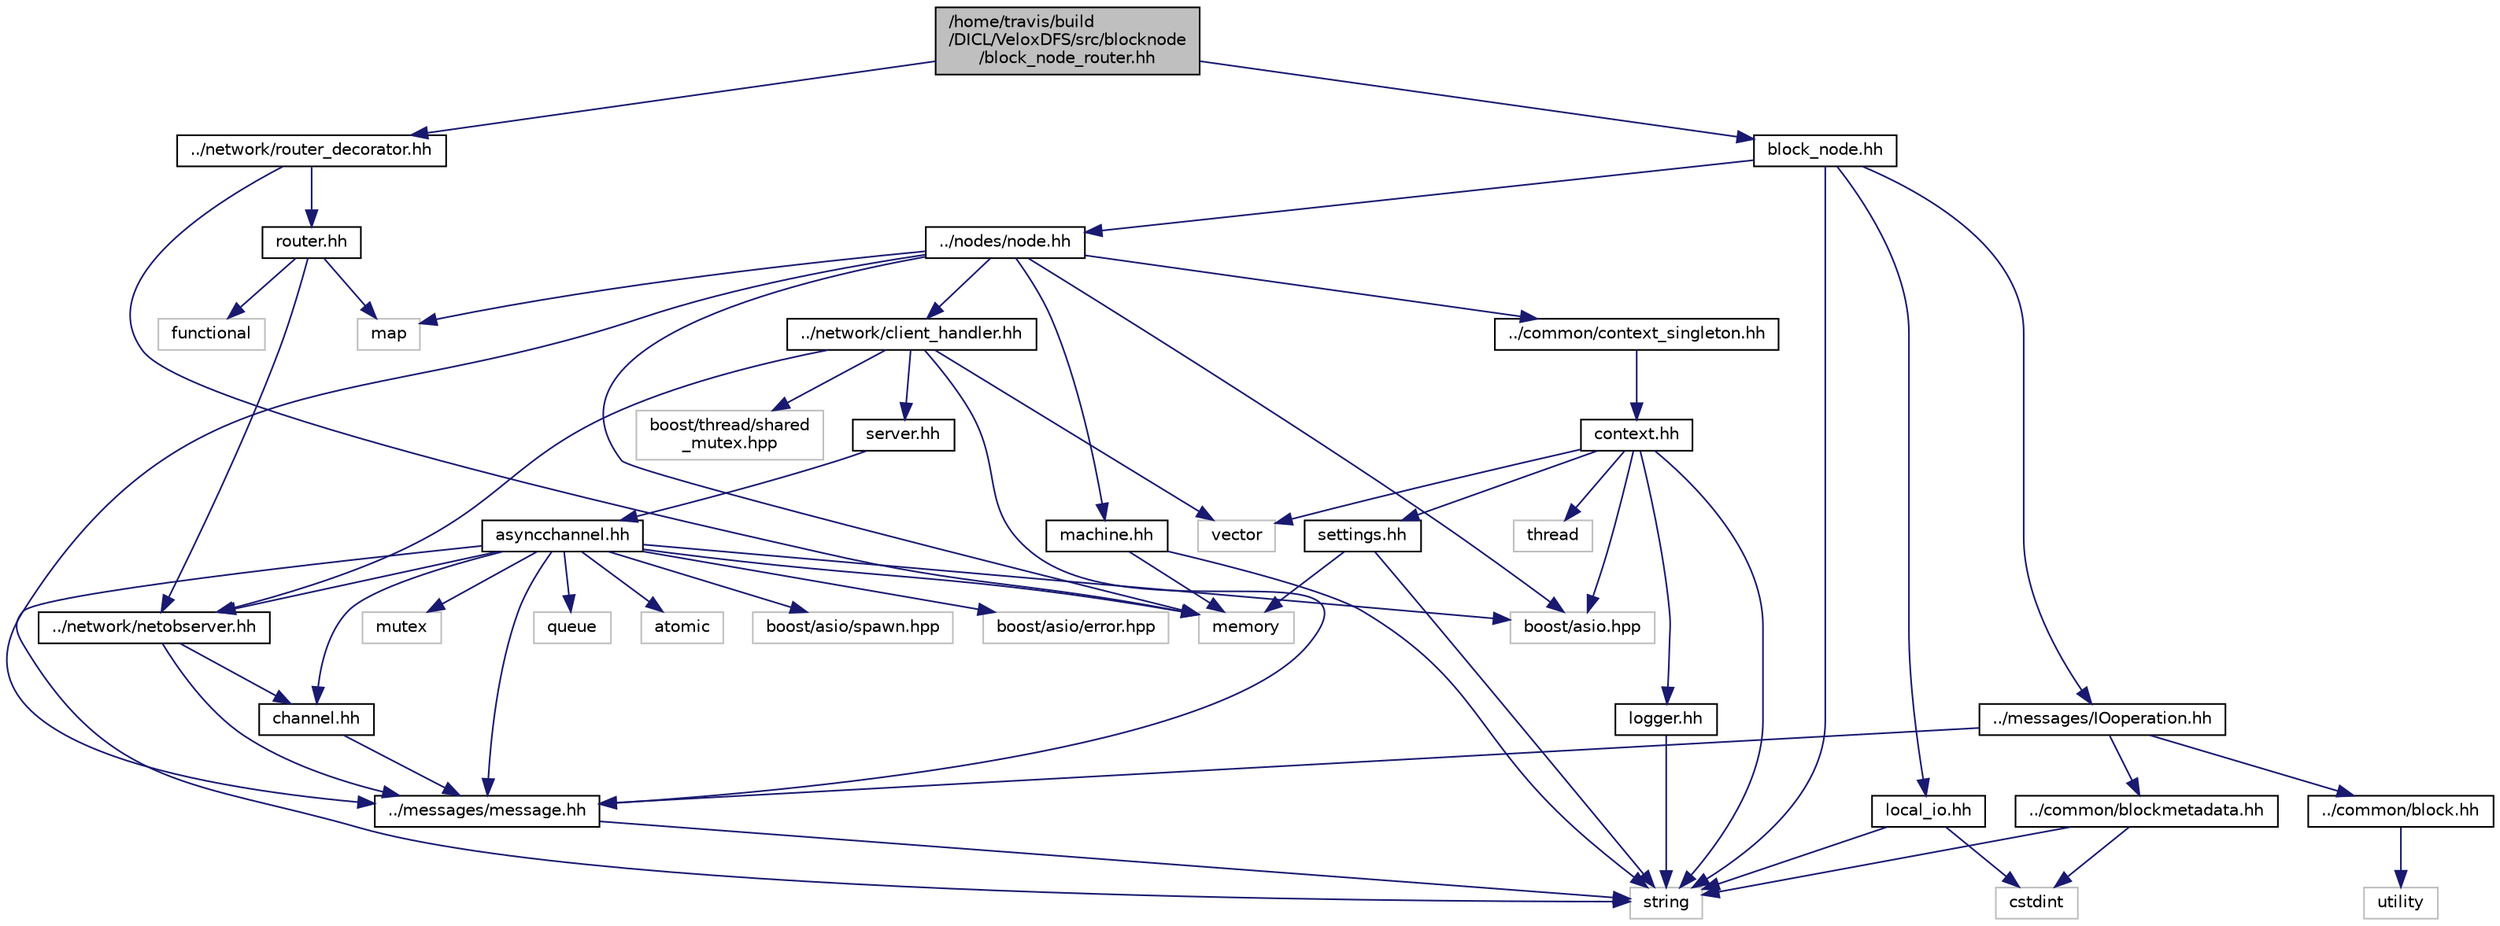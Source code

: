 digraph "/home/travis/build/DICL/VeloxDFS/src/blocknode/block_node_router.hh"
{
  edge [fontname="Helvetica",fontsize="10",labelfontname="Helvetica",labelfontsize="10"];
  node [fontname="Helvetica",fontsize="10",shape=record];
  Node1 [label="/home/travis/build\l/DICL/VeloxDFS/src/blocknode\l/block_node_router.hh",height=0.2,width=0.4,color="black", fillcolor="grey75", style="filled" fontcolor="black"];
  Node1 -> Node2 [color="midnightblue",fontsize="10",style="solid",fontname="Helvetica"];
  Node2 [label="../network/router_decorator.hh",height=0.2,width=0.4,color="black", fillcolor="white", style="filled",URL="$router__decorator_8hh.html"];
  Node2 -> Node3 [color="midnightblue",fontsize="10",style="solid",fontname="Helvetica"];
  Node3 [label="router.hh",height=0.2,width=0.4,color="black", fillcolor="white", style="filled",URL="$router_8hh.html"];
  Node3 -> Node4 [color="midnightblue",fontsize="10",style="solid",fontname="Helvetica"];
  Node4 [label="../network/netobserver.hh",height=0.2,width=0.4,color="black", fillcolor="white", style="filled",URL="$netobserver_8hh.html"];
  Node4 -> Node5 [color="midnightblue",fontsize="10",style="solid",fontname="Helvetica"];
  Node5 [label="../messages/message.hh",height=0.2,width=0.4,color="black", fillcolor="white", style="filled",URL="$message_8hh.html"];
  Node5 -> Node6 [color="midnightblue",fontsize="10",style="solid",fontname="Helvetica"];
  Node6 [label="string",height=0.2,width=0.4,color="grey75", fillcolor="white", style="filled"];
  Node4 -> Node7 [color="midnightblue",fontsize="10",style="solid",fontname="Helvetica"];
  Node7 [label="channel.hh",height=0.2,width=0.4,color="black", fillcolor="white", style="filled",URL="$channel_8hh.html"];
  Node7 -> Node5 [color="midnightblue",fontsize="10",style="solid",fontname="Helvetica"];
  Node3 -> Node8 [color="midnightblue",fontsize="10",style="solid",fontname="Helvetica"];
  Node8 [label="functional",height=0.2,width=0.4,color="grey75", fillcolor="white", style="filled"];
  Node3 -> Node9 [color="midnightblue",fontsize="10",style="solid",fontname="Helvetica"];
  Node9 [label="map",height=0.2,width=0.4,color="grey75", fillcolor="white", style="filled"];
  Node2 -> Node10 [color="midnightblue",fontsize="10",style="solid",fontname="Helvetica"];
  Node10 [label="memory",height=0.2,width=0.4,color="grey75", fillcolor="white", style="filled"];
  Node1 -> Node11 [color="midnightblue",fontsize="10",style="solid",fontname="Helvetica"];
  Node11 [label="block_node.hh",height=0.2,width=0.4,color="black", fillcolor="white", style="filled",URL="$block__node_8hh.html"];
  Node11 -> Node12 [color="midnightblue",fontsize="10",style="solid",fontname="Helvetica"];
  Node12 [label="../nodes/node.hh",height=0.2,width=0.4,color="black", fillcolor="white", style="filled",URL="$node_8hh.html"];
  Node12 -> Node13 [color="midnightblue",fontsize="10",style="solid",fontname="Helvetica"];
  Node13 [label="machine.hh",height=0.2,width=0.4,color="black", fillcolor="white", style="filled",URL="$machine_8hh.html"];
  Node13 -> Node6 [color="midnightblue",fontsize="10",style="solid",fontname="Helvetica"];
  Node13 -> Node10 [color="midnightblue",fontsize="10",style="solid",fontname="Helvetica"];
  Node12 -> Node14 [color="midnightblue",fontsize="10",style="solid",fontname="Helvetica"];
  Node14 [label="../common/context_singleton.hh",height=0.2,width=0.4,color="black", fillcolor="white", style="filled",URL="$context__singleton_8hh.html"];
  Node14 -> Node15 [color="midnightblue",fontsize="10",style="solid",fontname="Helvetica"];
  Node15 [label="context.hh",height=0.2,width=0.4,color="black", fillcolor="white", style="filled",URL="$context_8hh.html"];
  Node15 -> Node16 [color="midnightblue",fontsize="10",style="solid",fontname="Helvetica"];
  Node16 [label="settings.hh",height=0.2,width=0.4,color="black", fillcolor="white", style="filled",URL="$settings_8hh.html"];
  Node16 -> Node6 [color="midnightblue",fontsize="10",style="solid",fontname="Helvetica"];
  Node16 -> Node10 [color="midnightblue",fontsize="10",style="solid",fontname="Helvetica"];
  Node15 -> Node17 [color="midnightblue",fontsize="10",style="solid",fontname="Helvetica"];
  Node17 [label="logger.hh",height=0.2,width=0.4,color="black", fillcolor="white", style="filled",URL="$logger_8hh.html"];
  Node17 -> Node6 [color="midnightblue",fontsize="10",style="solid",fontname="Helvetica"];
  Node15 -> Node18 [color="midnightblue",fontsize="10",style="solid",fontname="Helvetica"];
  Node18 [label="boost/asio.hpp",height=0.2,width=0.4,color="grey75", fillcolor="white", style="filled"];
  Node15 -> Node6 [color="midnightblue",fontsize="10",style="solid",fontname="Helvetica"];
  Node15 -> Node19 [color="midnightblue",fontsize="10",style="solid",fontname="Helvetica"];
  Node19 [label="vector",height=0.2,width=0.4,color="grey75", fillcolor="white", style="filled"];
  Node15 -> Node20 [color="midnightblue",fontsize="10",style="solid",fontname="Helvetica"];
  Node20 [label="thread",height=0.2,width=0.4,color="grey75", fillcolor="white", style="filled"];
  Node12 -> Node5 [color="midnightblue",fontsize="10",style="solid",fontname="Helvetica"];
  Node12 -> Node21 [color="midnightblue",fontsize="10",style="solid",fontname="Helvetica"];
  Node21 [label="../network/client_handler.hh",height=0.2,width=0.4,color="black", fillcolor="white", style="filled",URL="$client__handler_8hh.html"];
  Node21 -> Node5 [color="midnightblue",fontsize="10",style="solid",fontname="Helvetica"];
  Node21 -> Node4 [color="midnightblue",fontsize="10",style="solid",fontname="Helvetica"];
  Node21 -> Node22 [color="midnightblue",fontsize="10",style="solid",fontname="Helvetica"];
  Node22 [label="server.hh",height=0.2,width=0.4,color="black", fillcolor="white", style="filled",URL="$server_8hh.html"];
  Node22 -> Node23 [color="midnightblue",fontsize="10",style="solid",fontname="Helvetica"];
  Node23 [label="asyncchannel.hh",height=0.2,width=0.4,color="black", fillcolor="white", style="filled",URL="$asyncchannel_8hh.html"];
  Node23 -> Node7 [color="midnightblue",fontsize="10",style="solid",fontname="Helvetica"];
  Node23 -> Node5 [color="midnightblue",fontsize="10",style="solid",fontname="Helvetica"];
  Node23 -> Node4 [color="midnightblue",fontsize="10",style="solid",fontname="Helvetica"];
  Node23 -> Node6 [color="midnightblue",fontsize="10",style="solid",fontname="Helvetica"];
  Node23 -> Node24 [color="midnightblue",fontsize="10",style="solid",fontname="Helvetica"];
  Node24 [label="queue",height=0.2,width=0.4,color="grey75", fillcolor="white", style="filled"];
  Node23 -> Node25 [color="midnightblue",fontsize="10",style="solid",fontname="Helvetica"];
  Node25 [label="atomic",height=0.2,width=0.4,color="grey75", fillcolor="white", style="filled"];
  Node23 -> Node18 [color="midnightblue",fontsize="10",style="solid",fontname="Helvetica"];
  Node23 -> Node26 [color="midnightblue",fontsize="10",style="solid",fontname="Helvetica"];
  Node26 [label="boost/asio/spawn.hpp",height=0.2,width=0.4,color="grey75", fillcolor="white", style="filled"];
  Node23 -> Node27 [color="midnightblue",fontsize="10",style="solid",fontname="Helvetica"];
  Node27 [label="boost/asio/error.hpp",height=0.2,width=0.4,color="grey75", fillcolor="white", style="filled"];
  Node23 -> Node10 [color="midnightblue",fontsize="10",style="solid",fontname="Helvetica"];
  Node23 -> Node28 [color="midnightblue",fontsize="10",style="solid",fontname="Helvetica"];
  Node28 [label="mutex",height=0.2,width=0.4,color="grey75", fillcolor="white", style="filled"];
  Node21 -> Node19 [color="midnightblue",fontsize="10",style="solid",fontname="Helvetica"];
  Node21 -> Node29 [color="midnightblue",fontsize="10",style="solid",fontname="Helvetica"];
  Node29 [label="boost/thread/shared\l_mutex.hpp",height=0.2,width=0.4,color="grey75", fillcolor="white", style="filled"];
  Node12 -> Node9 [color="midnightblue",fontsize="10",style="solid",fontname="Helvetica"];
  Node12 -> Node10 [color="midnightblue",fontsize="10",style="solid",fontname="Helvetica"];
  Node12 -> Node18 [color="midnightblue",fontsize="10",style="solid",fontname="Helvetica"];
  Node11 -> Node30 [color="midnightblue",fontsize="10",style="solid",fontname="Helvetica"];
  Node30 [label="local_io.hh",height=0.2,width=0.4,color="black", fillcolor="white", style="filled",URL="$local__io_8hh.html"];
  Node30 -> Node6 [color="midnightblue",fontsize="10",style="solid",fontname="Helvetica"];
  Node30 -> Node31 [color="midnightblue",fontsize="10",style="solid",fontname="Helvetica"];
  Node31 [label="cstdint",height=0.2,width=0.4,color="grey75", fillcolor="white", style="filled"];
  Node11 -> Node32 [color="midnightblue",fontsize="10",style="solid",fontname="Helvetica"];
  Node32 [label="../messages/IOoperation.hh",height=0.2,width=0.4,color="black", fillcolor="white", style="filled",URL="$IOoperation_8hh.html"];
  Node32 -> Node5 [color="midnightblue",fontsize="10",style="solid",fontname="Helvetica"];
  Node32 -> Node33 [color="midnightblue",fontsize="10",style="solid",fontname="Helvetica"];
  Node33 [label="../common/block.hh",height=0.2,width=0.4,color="black", fillcolor="white", style="filled",URL="$block_8hh.html"];
  Node33 -> Node34 [color="midnightblue",fontsize="10",style="solid",fontname="Helvetica"];
  Node34 [label="utility",height=0.2,width=0.4,color="grey75", fillcolor="white", style="filled"];
  Node32 -> Node35 [color="midnightblue",fontsize="10",style="solid",fontname="Helvetica"];
  Node35 [label="../common/blockmetadata.hh",height=0.2,width=0.4,color="black", fillcolor="white", style="filled",URL="$blockmetadata_8hh.html"];
  Node35 -> Node31 [color="midnightblue",fontsize="10",style="solid",fontname="Helvetica"];
  Node35 -> Node6 [color="midnightblue",fontsize="10",style="solid",fontname="Helvetica"];
  Node11 -> Node6 [color="midnightblue",fontsize="10",style="solid",fontname="Helvetica"];
}
